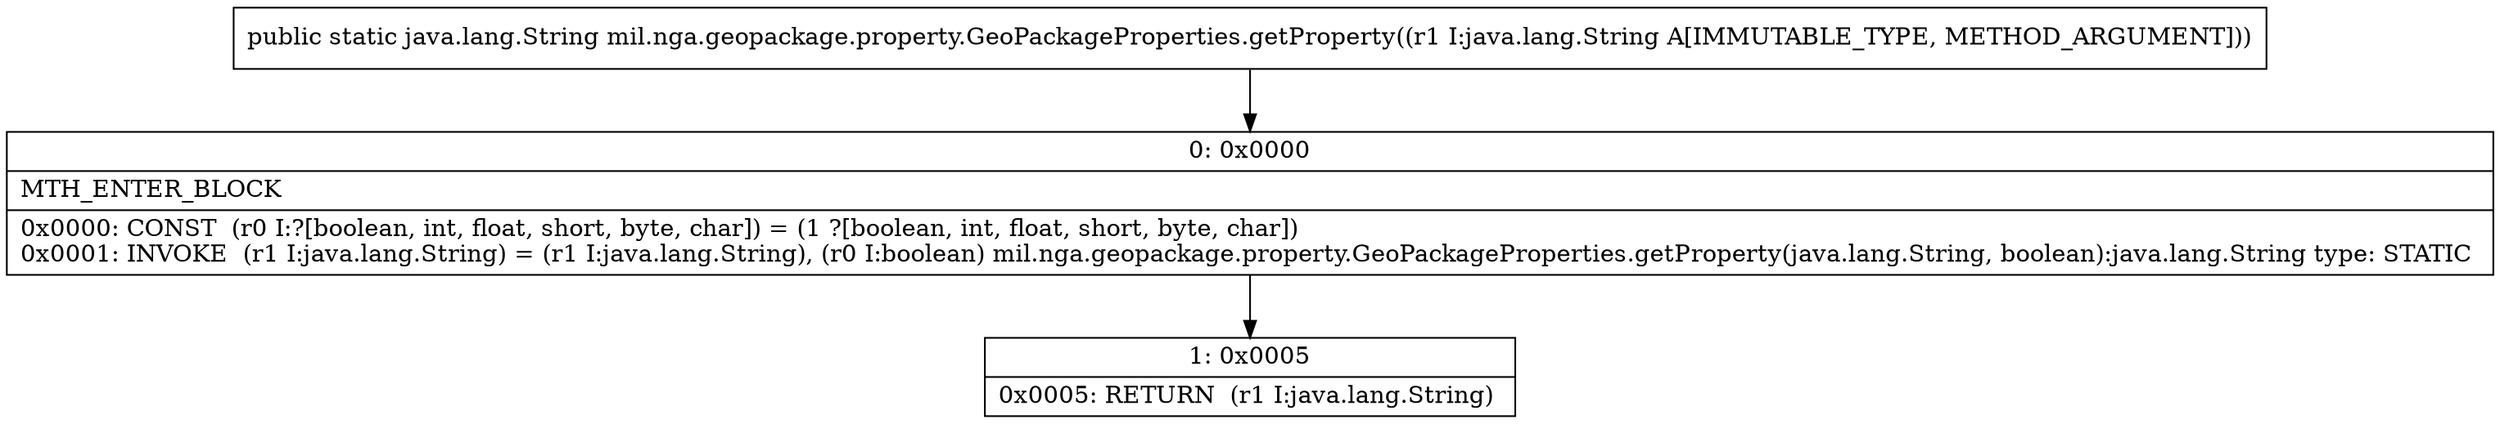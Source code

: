 digraph "CFG formil.nga.geopackage.property.GeoPackageProperties.getProperty(Ljava\/lang\/String;)Ljava\/lang\/String;" {
Node_0 [shape=record,label="{0\:\ 0x0000|MTH_ENTER_BLOCK\l|0x0000: CONST  (r0 I:?[boolean, int, float, short, byte, char]) = (1 ?[boolean, int, float, short, byte, char]) \l0x0001: INVOKE  (r1 I:java.lang.String) = (r1 I:java.lang.String), (r0 I:boolean) mil.nga.geopackage.property.GeoPackageProperties.getProperty(java.lang.String, boolean):java.lang.String type: STATIC \l}"];
Node_1 [shape=record,label="{1\:\ 0x0005|0x0005: RETURN  (r1 I:java.lang.String) \l}"];
MethodNode[shape=record,label="{public static java.lang.String mil.nga.geopackage.property.GeoPackageProperties.getProperty((r1 I:java.lang.String A[IMMUTABLE_TYPE, METHOD_ARGUMENT])) }"];
MethodNode -> Node_0;
Node_0 -> Node_1;
}

